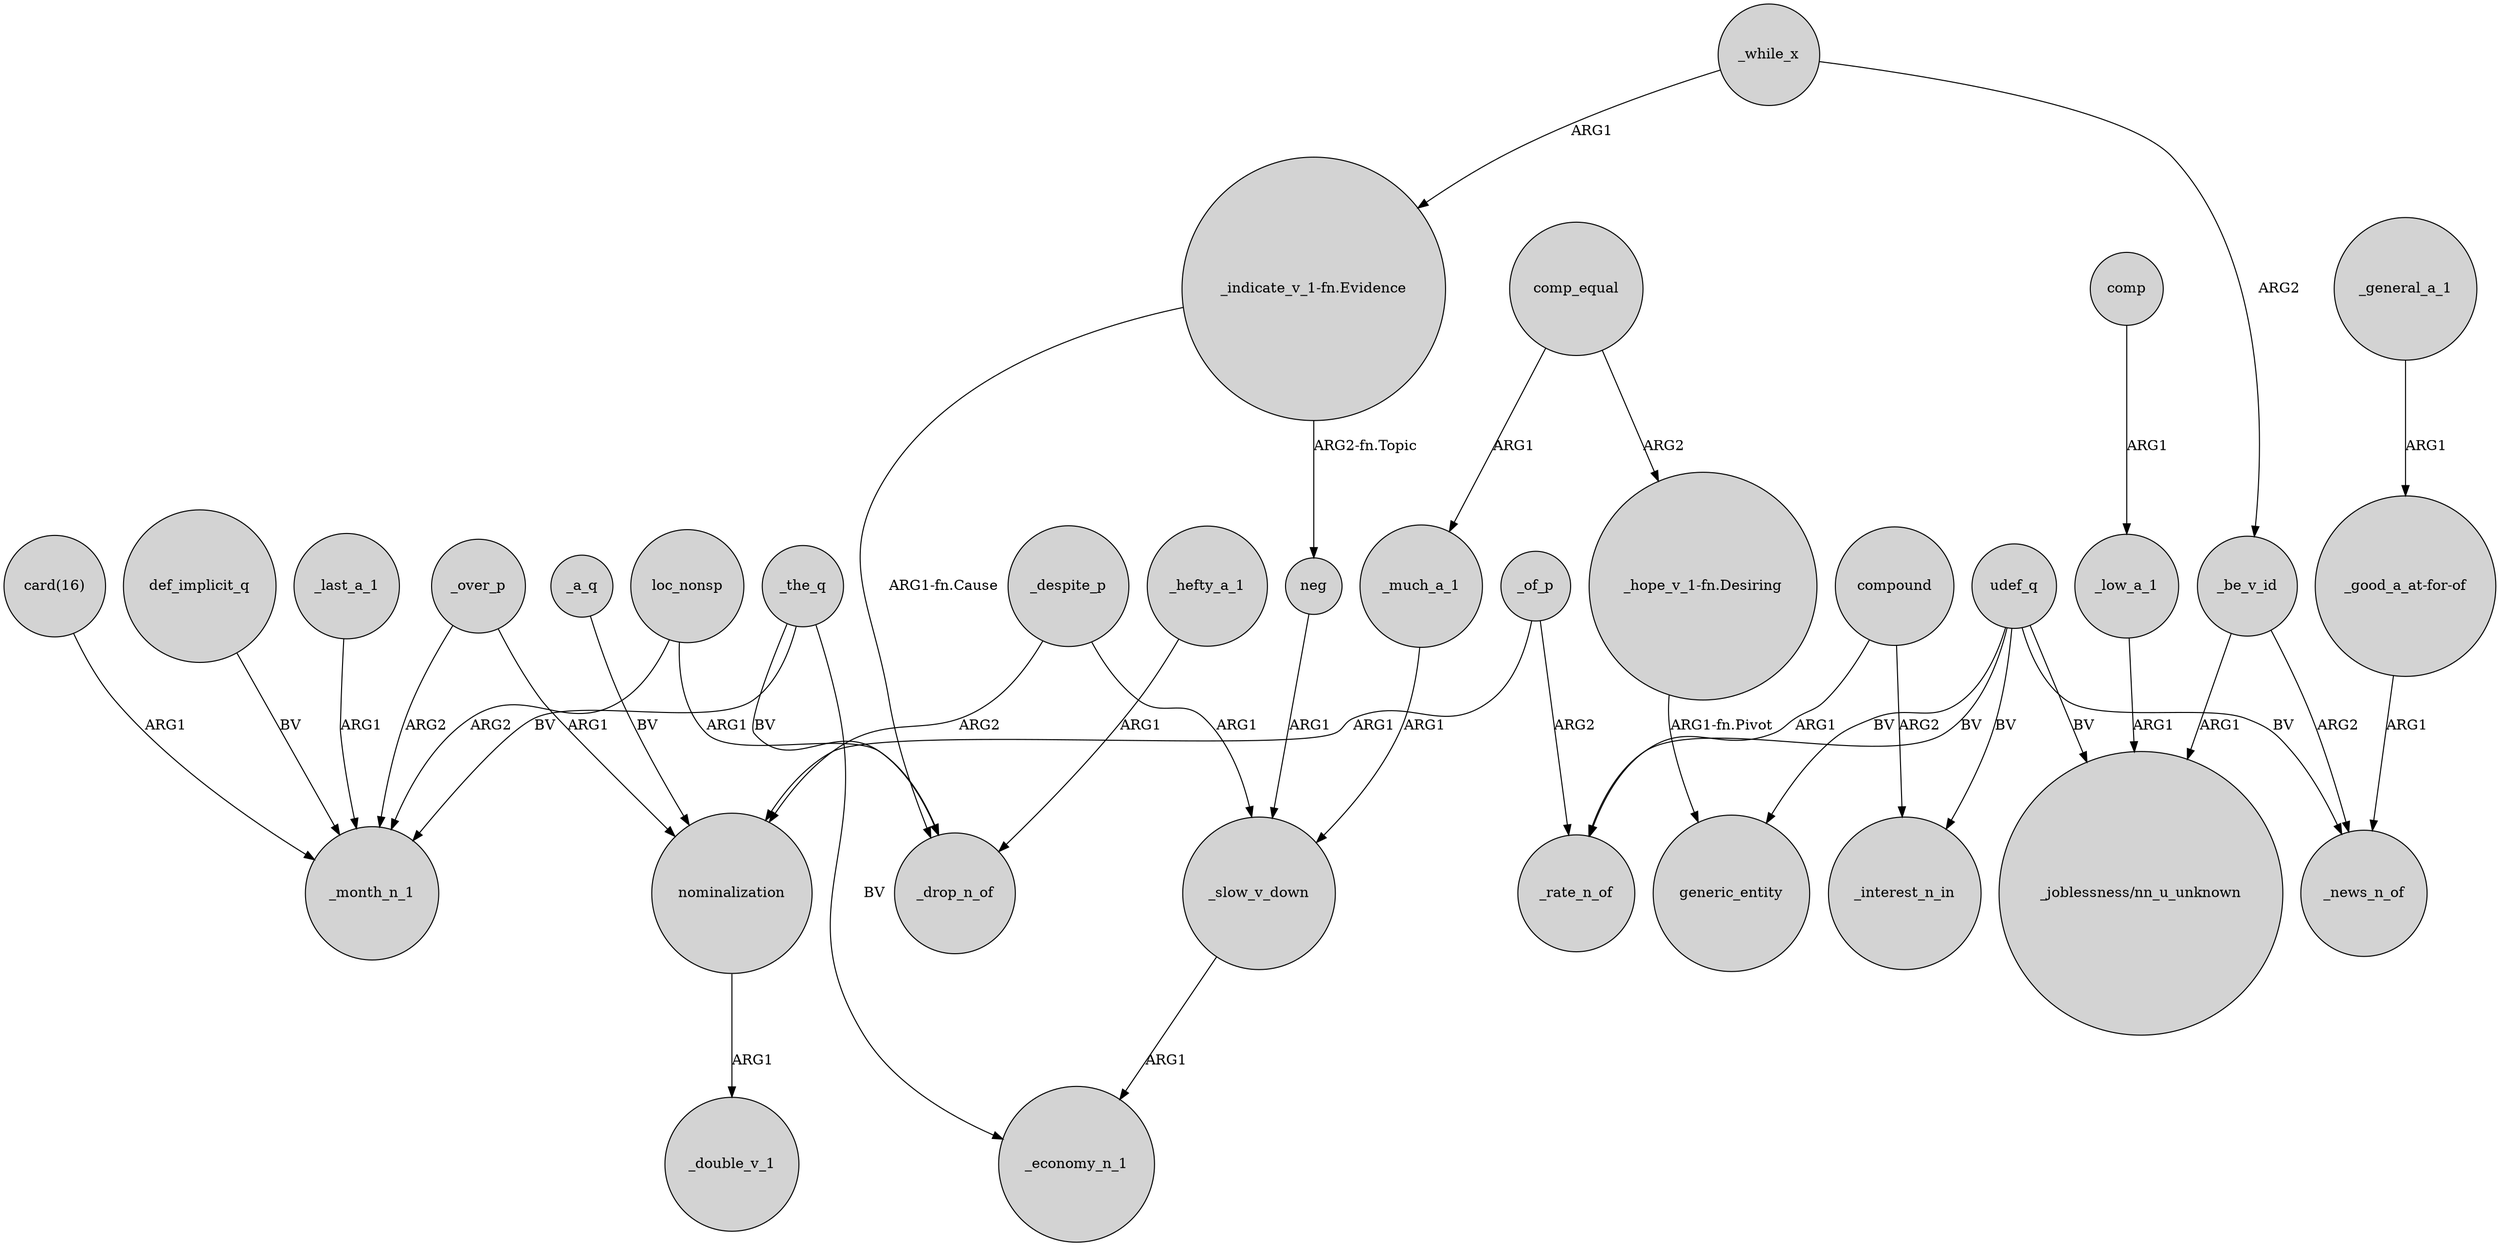 digraph {
	node [shape=circle style=filled]
	def_implicit_q -> _month_n_1 [label=BV]
	udef_q -> "_joblessness/nn_u_unknown" [label=BV]
	"_indicate_v_1-fn.Evidence" -> neg [label="ARG2-fn.Topic"]
	udef_q -> generic_entity [label=BV]
	comp_equal -> "_hope_v_1-fn.Desiring" [label=ARG2]
	_hefty_a_1 -> _drop_n_of [label=ARG1]
	nominalization -> _double_v_1 [label=ARG1]
	_despite_p -> _slow_v_down [label=ARG1]
	_while_x -> _be_v_id [label=ARG2]
	_over_p -> nominalization [label=ARG1]
	comp_equal -> _much_a_1 [label=ARG1]
	"_indicate_v_1-fn.Evidence" -> _drop_n_of [label="ARG1-fn.Cause"]
	compound -> _rate_n_of [label=ARG1]
	_the_q -> _economy_n_1 [label=BV]
	_general_a_1 -> "_good_a_at-for-of" [label=ARG1]
	"_good_a_at-for-of" -> _news_n_of [label=ARG1]
	"_hope_v_1-fn.Desiring" -> generic_entity [label="ARG1-fn.Pivot"]
	_a_q -> nominalization [label=BV]
	udef_q -> _rate_n_of [label=BV]
	udef_q -> _interest_n_in [label=BV]
	_of_p -> nominalization [label=ARG1]
	compound -> _interest_n_in [label=ARG2]
	neg -> _slow_v_down [label=ARG1]
	_over_p -> _month_n_1 [label=ARG2]
	_despite_p -> nominalization [label=ARG2]
	_the_q -> _month_n_1 [label=BV]
	_of_p -> _rate_n_of [label=ARG2]
	loc_nonsp -> _drop_n_of [label=ARG1]
	_be_v_id -> _news_n_of [label=ARG2]
	"card(16)" -> _month_n_1 [label=ARG1]
	_while_x -> "_indicate_v_1-fn.Evidence" [label=ARG1]
	_much_a_1 -> _slow_v_down [label=ARG1]
	_the_q -> _drop_n_of [label=BV]
	_low_a_1 -> "_joblessness/nn_u_unknown" [label=ARG1]
	_last_a_1 -> _month_n_1 [label=ARG1]
	udef_q -> _news_n_of [label=BV]
	_slow_v_down -> _economy_n_1 [label=ARG1]
	loc_nonsp -> _month_n_1 [label=ARG2]
	_be_v_id -> "_joblessness/nn_u_unknown" [label=ARG1]
	comp -> _low_a_1 [label=ARG1]
}
